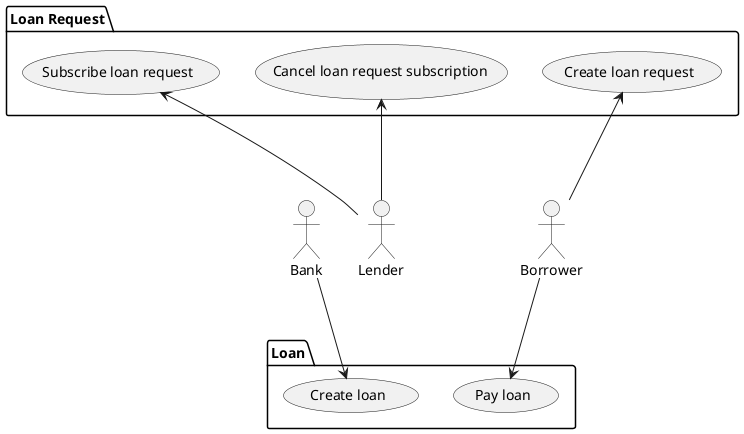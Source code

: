 @startuml

skinparam ranksep 100
skinparam ActorBackgroundColor<<Assignment>> #pink
skinparam ActorBorderColor<<Assignment>> #red
skinparam ActorBackgroundColor<<ScopedRole>> #lightgreen
skinparam ActorBorderColor<<ScopedRole>> #green

actor "Borrower" as borrower
actor "Lender" as lender
actor "Bank" as bank

package "Loan Request" {
    usecase "Create loan request" as create_loan_request
    usecase "Subscribe loan request" as subscribe_loan_request
    usecase "Cancel loan request subscription" as unsubscribe_loan_request
}

package "Loan" {
    usecase "Pay loan" as pay_loan
    usecase "Create loan" as create_loan
}

borrower -u-> create_loan_request
lender -u-> subscribe_loan_request
lender -u-> unsubscribe_loan_request
bank --> create_loan
borrower --> pay_loan


@enduml
